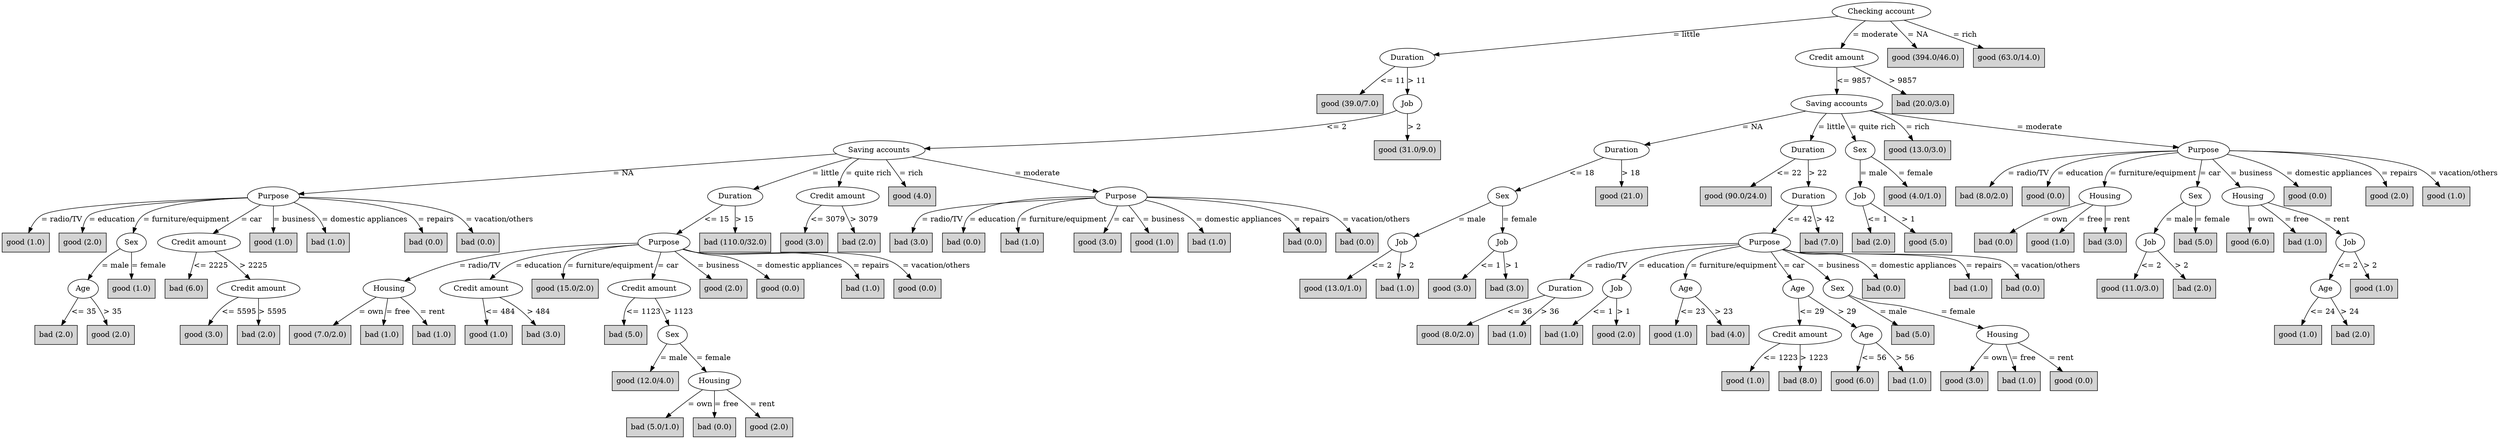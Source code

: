 digraph J48Tree {
N0 [label="Checking account" ]
N0->N1 [label="= little"]
N1 [label="Duration" ]
N1->N2 [label="<= 11"]
N2 [label="good (39.0/7.0)" shape=box style=filled ]
N1->N3 [label="> 11"]
N3 [label="Job" ]
N3->N4 [label="<= 2"]
N4 [label="Saving accounts" ]
N4->N5 [label="= NA"]
N5 [label="Purpose" ]
N5->N6 [label="= radio/TV"]
N6 [label="good (1.0)" shape=box style=filled ]
N5->N7 [label="= education"]
N7 [label="good (2.0)" shape=box style=filled ]
N5->N8 [label="= furniture/equipment"]
N8 [label="Sex" ]
N8->N9 [label="= male"]
N9 [label="Age" ]
N9->N10 [label="<= 35"]
N10 [label="bad (2.0)" shape=box style=filled ]
N9->N11 [label="> 35"]
N11 [label="good (2.0)" shape=box style=filled ]
N8->N12 [label="= female"]
N12 [label="good (1.0)" shape=box style=filled ]
N5->N13 [label="= car"]
N13 [label="Credit amount" ]
N13->N14 [label="<= 2225"]
N14 [label="bad (6.0)" shape=box style=filled ]
N13->N15 [label="> 2225"]
N15 [label="Credit amount" ]
N15->N16 [label="<= 5595"]
N16 [label="good (3.0)" shape=box style=filled ]
N15->N17 [label="> 5595"]
N17 [label="bad (2.0)" shape=box style=filled ]
N5->N18 [label="= business"]
N18 [label="good (1.0)" shape=box style=filled ]
N5->N19 [label="= domestic appliances"]
N19 [label="bad (1.0)" shape=box style=filled ]
N5->N20 [label="= repairs"]
N20 [label="bad (0.0)" shape=box style=filled ]
N5->N21 [label="= vacation/others"]
N21 [label="bad (0.0)" shape=box style=filled ]
N4->N22 [label="= little"]
N22 [label="Duration" ]
N22->N23 [label="<= 15"]
N23 [label="Purpose" ]
N23->N24 [label="= radio/TV"]
N24 [label="Housing" ]
N24->N25 [label="= own"]
N25 [label="good (7.0/2.0)" shape=box style=filled ]
N24->N26 [label="= free"]
N26 [label="bad (1.0)" shape=box style=filled ]
N24->N27 [label="= rent"]
N27 [label="bad (1.0)" shape=box style=filled ]
N23->N28 [label="= education"]
N28 [label="Credit amount" ]
N28->N29 [label="<= 484"]
N29 [label="good (1.0)" shape=box style=filled ]
N28->N30 [label="> 484"]
N30 [label="bad (3.0)" shape=box style=filled ]
N23->N31 [label="= furniture/equipment"]
N31 [label="good (15.0/2.0)" shape=box style=filled ]
N23->N32 [label="= car"]
N32 [label="Credit amount" ]
N32->N33 [label="<= 1123"]
N33 [label="bad (5.0)" shape=box style=filled ]
N32->N34 [label="> 1123"]
N34 [label="Sex" ]
N34->N35 [label="= male"]
N35 [label="good (12.0/4.0)" shape=box style=filled ]
N34->N36 [label="= female"]
N36 [label="Housing" ]
N36->N37 [label="= own"]
N37 [label="bad (5.0/1.0)" shape=box style=filled ]
N36->N38 [label="= free"]
N38 [label="bad (0.0)" shape=box style=filled ]
N36->N39 [label="= rent"]
N39 [label="good (2.0)" shape=box style=filled ]
N23->N40 [label="= business"]
N40 [label="good (2.0)" shape=box style=filled ]
N23->N41 [label="= domestic appliances"]
N41 [label="good (0.0)" shape=box style=filled ]
N23->N42 [label="= repairs"]
N42 [label="bad (1.0)" shape=box style=filled ]
N23->N43 [label="= vacation/others"]
N43 [label="good (0.0)" shape=box style=filled ]
N22->N44 [label="> 15"]
N44 [label="bad (110.0/32.0)" shape=box style=filled ]
N4->N45 [label="= quite rich"]
N45 [label="Credit amount" ]
N45->N46 [label="<= 3079"]
N46 [label="good (3.0)" shape=box style=filled ]
N45->N47 [label="> 3079"]
N47 [label="bad (2.0)" shape=box style=filled ]
N4->N48 [label="= rich"]
N48 [label="good (4.0)" shape=box style=filled ]
N4->N49 [label="= moderate"]
N49 [label="Purpose" ]
N49->N50 [label="= radio/TV"]
N50 [label="bad (3.0)" shape=box style=filled ]
N49->N51 [label="= education"]
N51 [label="bad (0.0)" shape=box style=filled ]
N49->N52 [label="= furniture/equipment"]
N52 [label="bad (1.0)" shape=box style=filled ]
N49->N53 [label="= car"]
N53 [label="good (3.0)" shape=box style=filled ]
N49->N54 [label="= business"]
N54 [label="good (1.0)" shape=box style=filled ]
N49->N55 [label="= domestic appliances"]
N55 [label="bad (1.0)" shape=box style=filled ]
N49->N56 [label="= repairs"]
N56 [label="bad (0.0)" shape=box style=filled ]
N49->N57 [label="= vacation/others"]
N57 [label="bad (0.0)" shape=box style=filled ]
N3->N58 [label="> 2"]
N58 [label="good (31.0/9.0)" shape=box style=filled ]
N0->N59 [label="= moderate"]
N59 [label="Credit amount" ]
N59->N60 [label="<= 9857"]
N60 [label="Saving accounts" ]
N60->N61 [label="= NA"]
N61 [label="Duration" ]
N61->N62 [label="<= 18"]
N62 [label="Sex" ]
N62->N63 [label="= male"]
N63 [label="Job" ]
N63->N64 [label="<= 2"]
N64 [label="good (13.0/1.0)" shape=box style=filled ]
N63->N65 [label="> 2"]
N65 [label="bad (1.0)" shape=box style=filled ]
N62->N66 [label="= female"]
N66 [label="Job" ]
N66->N67 [label="<= 1"]
N67 [label="good (3.0)" shape=box style=filled ]
N66->N68 [label="> 1"]
N68 [label="bad (3.0)" shape=box style=filled ]
N61->N69 [label="> 18"]
N69 [label="good (21.0)" shape=box style=filled ]
N60->N70 [label="= little"]
N70 [label="Duration" ]
N70->N71 [label="<= 22"]
N71 [label="good (90.0/24.0)" shape=box style=filled ]
N70->N72 [label="> 22"]
N72 [label="Duration" ]
N72->N73 [label="<= 42"]
N73 [label="Purpose" ]
N73->N74 [label="= radio/TV"]
N74 [label="Duration" ]
N74->N75 [label="<= 36"]
N75 [label="good (8.0/2.0)" shape=box style=filled ]
N74->N76 [label="> 36"]
N76 [label="bad (1.0)" shape=box style=filled ]
N73->N77 [label="= education"]
N77 [label="Job" ]
N77->N78 [label="<= 1"]
N78 [label="bad (1.0)" shape=box style=filled ]
N77->N79 [label="> 1"]
N79 [label="good (2.0)" shape=box style=filled ]
N73->N80 [label="= furniture/equipment"]
N80 [label="Age" ]
N80->N81 [label="<= 23"]
N81 [label="good (1.0)" shape=box style=filled ]
N80->N82 [label="> 23"]
N82 [label="bad (4.0)" shape=box style=filled ]
N73->N83 [label="= car"]
N83 [label="Age" ]
N83->N84 [label="<= 29"]
N84 [label="Credit amount" ]
N84->N85 [label="<= 1223"]
N85 [label="good (1.0)" shape=box style=filled ]
N84->N86 [label="> 1223"]
N86 [label="bad (8.0)" shape=box style=filled ]
N83->N87 [label="> 29"]
N87 [label="Age" ]
N87->N88 [label="<= 56"]
N88 [label="good (6.0)" shape=box style=filled ]
N87->N89 [label="> 56"]
N89 [label="bad (1.0)" shape=box style=filled ]
N73->N90 [label="= business"]
N90 [label="Sex" ]
N90->N91 [label="= male"]
N91 [label="bad (5.0)" shape=box style=filled ]
N90->N92 [label="= female"]
N92 [label="Housing" ]
N92->N93 [label="= own"]
N93 [label="good (3.0)" shape=box style=filled ]
N92->N94 [label="= free"]
N94 [label="bad (1.0)" shape=box style=filled ]
N92->N95 [label="= rent"]
N95 [label="good (0.0)" shape=box style=filled ]
N73->N96 [label="= domestic appliances"]
N96 [label="bad (0.0)" shape=box style=filled ]
N73->N97 [label="= repairs"]
N97 [label="bad (1.0)" shape=box style=filled ]
N73->N98 [label="= vacation/others"]
N98 [label="bad (0.0)" shape=box style=filled ]
N72->N99 [label="> 42"]
N99 [label="bad (7.0)" shape=box style=filled ]
N60->N100 [label="= quite rich"]
N100 [label="Sex" ]
N100->N101 [label="= male"]
N101 [label="Job" ]
N101->N102 [label="<= 1"]
N102 [label="bad (2.0)" shape=box style=filled ]
N101->N103 [label="> 1"]
N103 [label="good (5.0)" shape=box style=filled ]
N100->N104 [label="= female"]
N104 [label="good (4.0/1.0)" shape=box style=filled ]
N60->N105 [label="= rich"]
N105 [label="good (13.0/3.0)" shape=box style=filled ]
N60->N106 [label="= moderate"]
N106 [label="Purpose" ]
N106->N107 [label="= radio/TV"]
N107 [label="bad (8.0/2.0)" shape=box style=filled ]
N106->N108 [label="= education"]
N108 [label="good (0.0)" shape=box style=filled ]
N106->N109 [label="= furniture/equipment"]
N109 [label="Housing" ]
N109->N110 [label="= own"]
N110 [label="bad (0.0)" shape=box style=filled ]
N109->N111 [label="= free"]
N111 [label="good (1.0)" shape=box style=filled ]
N109->N112 [label="= rent"]
N112 [label="bad (3.0)" shape=box style=filled ]
N106->N113 [label="= car"]
N113 [label="Sex" ]
N113->N114 [label="= male"]
N114 [label="Job" ]
N114->N115 [label="<= 2"]
N115 [label="good (11.0/3.0)" shape=box style=filled ]
N114->N116 [label="> 2"]
N116 [label="bad (2.0)" shape=box style=filled ]
N113->N117 [label="= female"]
N117 [label="bad (5.0)" shape=box style=filled ]
N106->N118 [label="= business"]
N118 [label="Housing" ]
N118->N119 [label="= own"]
N119 [label="good (6.0)" shape=box style=filled ]
N118->N120 [label="= free"]
N120 [label="bad (1.0)" shape=box style=filled ]
N118->N121 [label="= rent"]
N121 [label="Job" ]
N121->N122 [label="<= 2"]
N122 [label="Age" ]
N122->N123 [label="<= 24"]
N123 [label="good (1.0)" shape=box style=filled ]
N122->N124 [label="> 24"]
N124 [label="bad (2.0)" shape=box style=filled ]
N121->N125 [label="> 2"]
N125 [label="good (1.0)" shape=box style=filled ]
N106->N126 [label="= domestic appliances"]
N126 [label="good (0.0)" shape=box style=filled ]
N106->N127 [label="= repairs"]
N127 [label="good (2.0)" shape=box style=filled ]
N106->N128 [label="= vacation/others"]
N128 [label="good (1.0)" shape=box style=filled ]
N59->N129 [label="> 9857"]
N129 [label="bad (20.0/3.0)" shape=box style=filled ]
N0->N130 [label="= NA"]
N130 [label="good (394.0/46.0)" shape=box style=filled ]
N0->N131 [label="= rich"]
N131 [label="good (63.0/14.0)" shape=box style=filled ]
}
